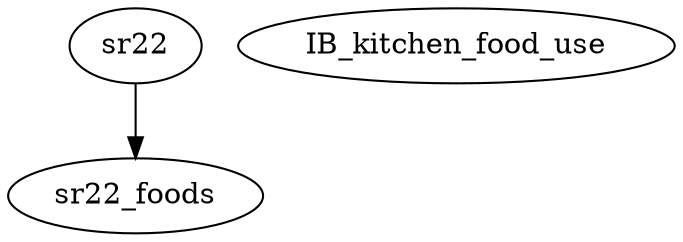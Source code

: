 digraph diet_analysis {
sr22 [call="load_sr22_data", zipfile="'sr22.ZIP'"];
IB_kitchen_food_use [header=FALSE, call="read.csv", file="'IB_kitchen.txt'"];
sr22_foods [call=get_foods];
sr22 -> sr22_foods  [arg="sr22"];
}
#load_sr22_data <- function(zipfile) {
#  tmpdir <- tempdir()
#  unzip(zipfile,exdir=tmpdir)
#  column_names <- list(FOOD_DES = c("NDB_No", "FdGrp_Cd", "Long_Desc", "Shrt_Desc",
#    "ComName", "ManufacName", "Survey", "Ref_desc", "Refuse", 
#    "SciName", "N_Factor", "Pro_Factor", "Fat_Factor", "CHO_Factor"), 
#    FD_GROUP = c("FdGrp_Cd", "FdGrp_Desc"), NUT_DATA = c("NDB_No", 
#        "Nutr_No", "Nutr_Val", "Num_Data_Pts", "Std_Error", "Src_Cd", 
#        "Deriv_Cd", "Ref_NDB_No", "Add_Nutr_Mark", "Num_Studies", 
#        "Min", "Max", "DF", "Low_EB", "Up_EB", "Stat_cmt", "CC"), 
#    NUTR_DEF = c("Nutr_No", "Units", "Tagname", "NutrDesc", "Num_Dec", 
#        "SR_Order"), SRC_CD = c("Src_Cd", "SrcCd_Desc"), DERIV_CD = c("Deriv_Cd", 
#        "Deriv_Desc"), WEIGHT = c("NDB_No", "Seq", "Amount", 
#        "Msre_Desc", "Gm_Wgt", "Num_Data_Pts", "Std_Dev"), FOOTNOTE = c("NDB_No", 
#        "Footnt_No", "Footnt_Typ", "Nutr_No", "Footnt_Txt"), 
#    DATASRCLN = c("NDB_No", "Nutr_No", "DataSrc_ID"), DATA_SRC = c("DataSrc_ID", 
#        "Authors", "Title", "Year", "Journal", "Vol_City", "Issue_State", 
#        "Start_Page", "End_Page"))
#  foodData = list()
#  files = c("FOOD_DES", "NUT_DATA", "WEIGHT", "FOOTNOTE", "FD_GROUP", "NUTR_DEF", "SRC_CD", "DERIV_CD", "DATA_SRC", "DATSRCLN")
#  for (file in files) {
#    foodData[[file]] = read.table(file.path(tmpdir,paste(file,"txt",sep=".")),sep="^",quote="~")
#    colnames(foodData[[file]]) = column_names[[file]]
#  }
#  foodData
#}
#
#
#lookup_food_nutrition_data <- function(sr22,pattern) {
#  index <- grep(pattern,sr22[['FOOD_DES']][,'Long_Desc'])
#  if(length(index)>1) {
#    warning("food description pattern matched multiple items")
#  } 
#  lapply(index, function(i) {
#    with(sr22,merge(NUTR_DEF[,c('Nutr_No','NutrDesc','Units')],merge(FOOD_DES[i,c('NDB_No','Shrt_Desc','Long_Desc')],NUT_DATA[,c('Nutr_No','NDB_No','Nutr_Val')],by='NDB_No'),by='Nutr_No'))
#  })
#}
#
#food_nutr_table <- function(sr22,foods) {
#  Nutr_Nos <- sr22[['NUTR_DEF']][,'Nutr_No']
#  food_nutr_table <- data.frame()
#  for (i in 1:nrow(foods)) {
#    index <- grep(foods[1,i],sr22[['FOOD_DES']][,'Long_Desc'])
#    if(length(index)>1) {
#      warning("food description pattern matched multiple items")
#    } 
#    NDB_No <- sr22[['FOOD_DES']][index[1],'NDB_No']
#    food_nutr_table = rbind(food_nutr_table,with(sr22,c(levels(FOOD_DES[index[1],'Shrt_Desc'])[FOOD_DES[index[1],'Shrt_Desc']],sapply(Nutr_Nos,function(id) { val <- NUT_DATA[which(NUT_DATA[,'Nutr_No']==id & NUT_DATA[,'NDB_No']==NDB_No),'Nutr_Val']; if(length(val)==0) {val <- NA}; return(val)  }))))
#  }
#  colnames(food_nutr_table) <- c("Shrt_Desc",levels(sr22[['NUTR_DEF']][,'NutrDesc'])[sr22[['NUTR_DEF']][,'NutrDesc']])
#  food_nutr_table
#}
#get_foods <- function(sr22) {
#  with(sr22,FOOD_DES[,c('Shrt_Desc','Long_Desc')])
#}
